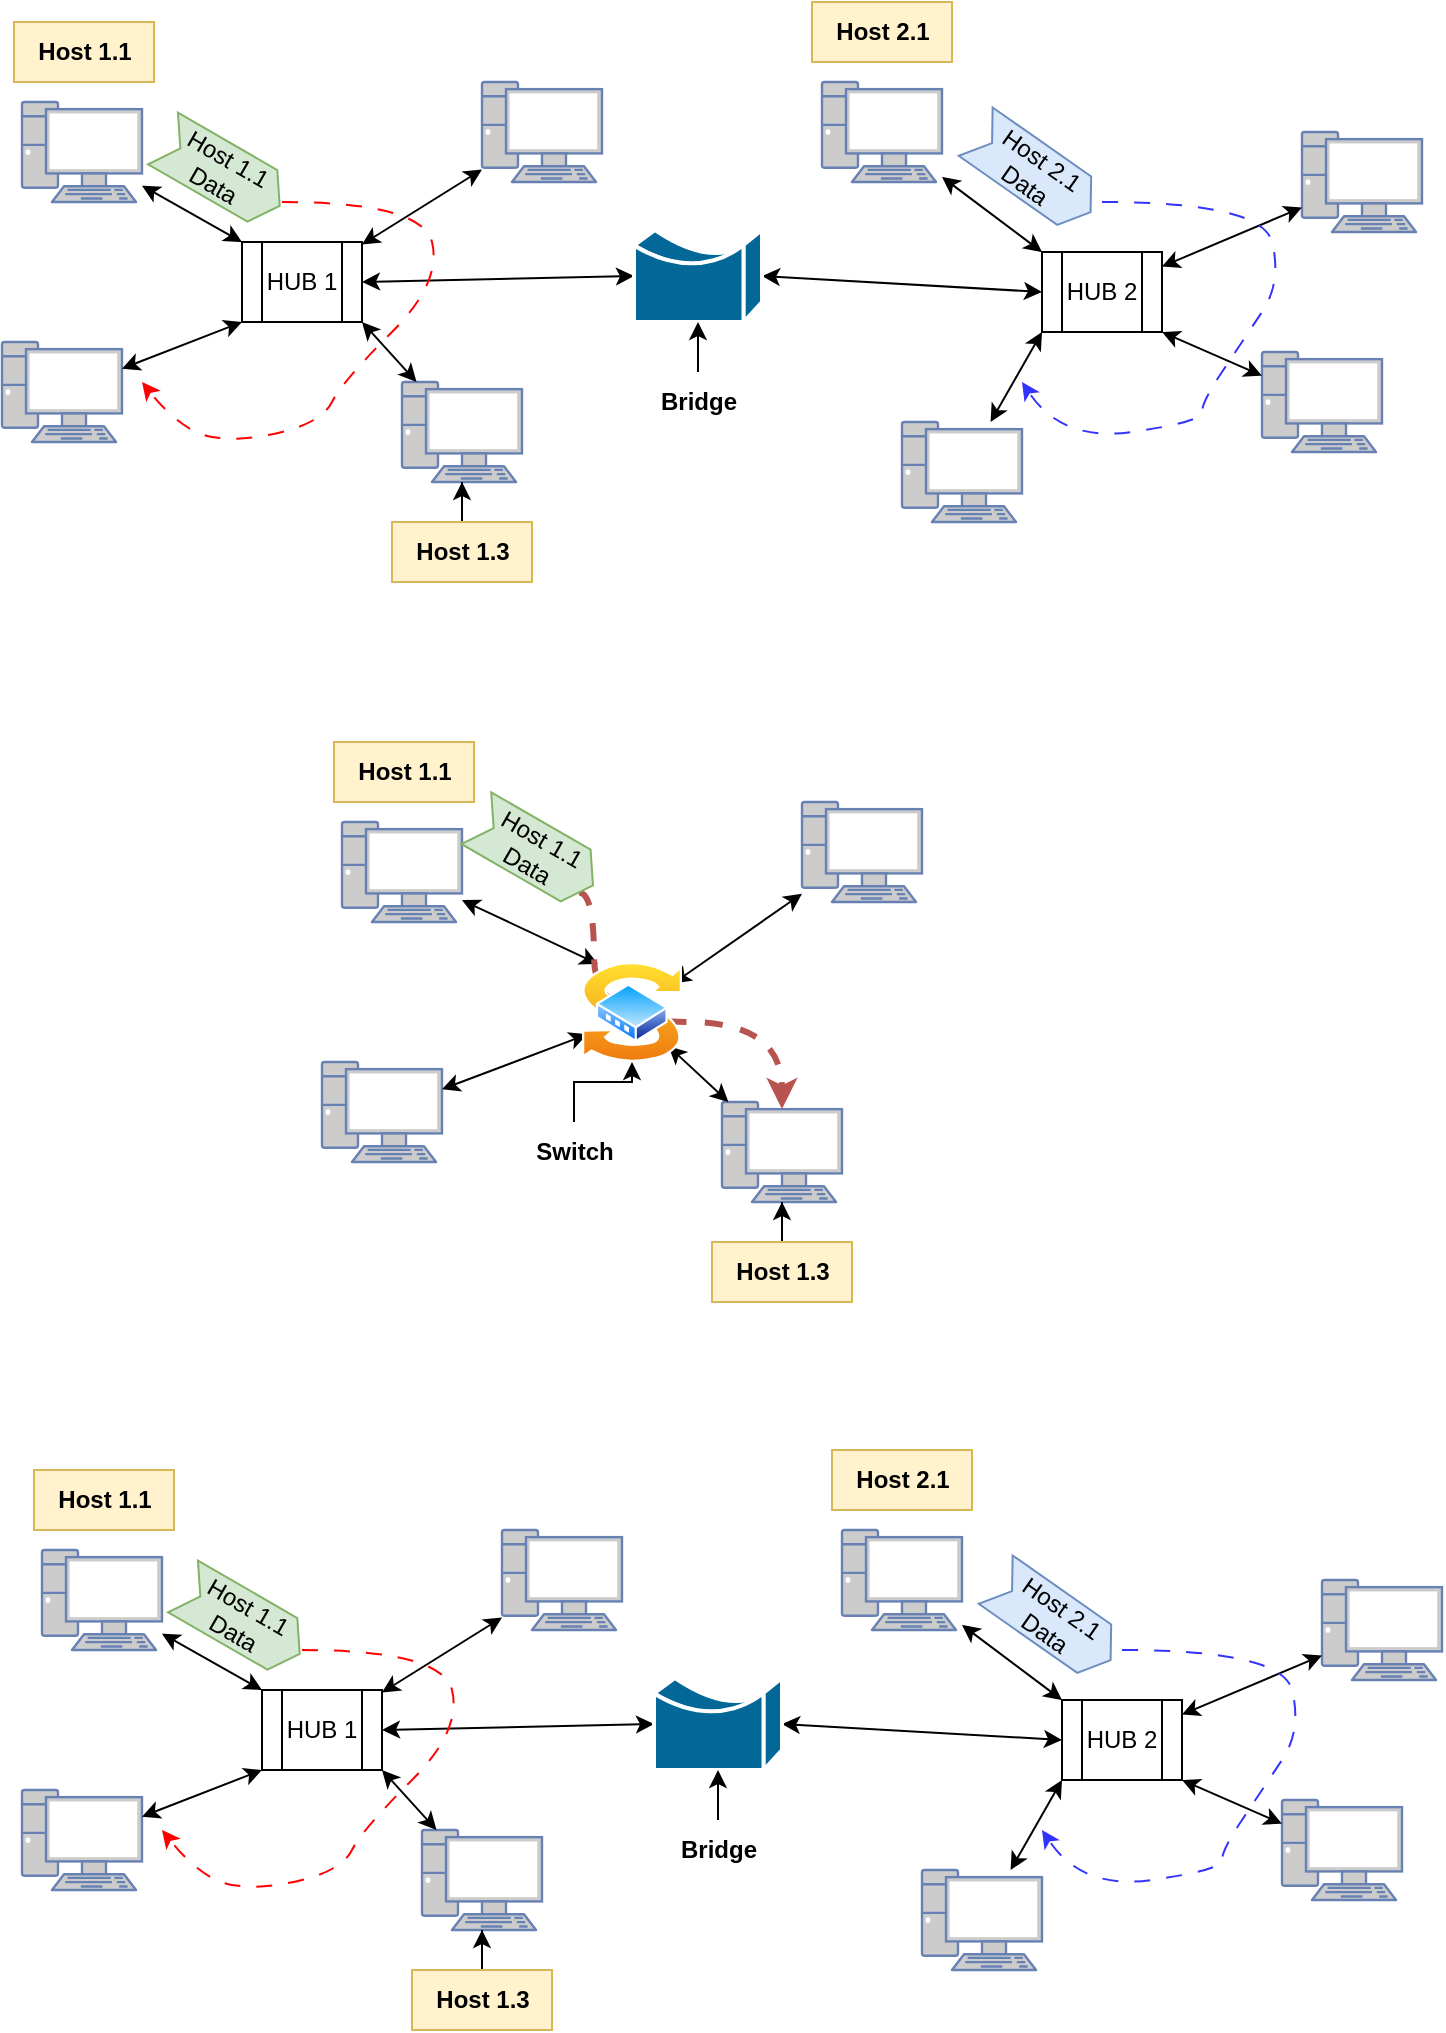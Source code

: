 <mxfile version="24.3.1" type="github">
  <diagram name="Page-1" id="GGo7wWCSmxdjdC97QmG6">
    <mxGraphModel dx="954" dy="535" grid="1" gridSize="10" guides="1" tooltips="1" connect="1" arrows="1" fold="1" page="1" pageScale="1" pageWidth="827" pageHeight="1169" math="0" shadow="0">
      <root>
        <mxCell id="0" />
        <mxCell id="1" parent="0" />
        <mxCell id="eseuaZven_Rngn8vWD3h-74" value="" style="fontColor=#0066CC;verticalAlign=top;verticalLabelPosition=bottom;labelPosition=center;align=center;html=1;outlineConnect=0;fillColor=#CCCCCC;strokeColor=#6881B3;gradientColor=none;gradientDirection=north;strokeWidth=2;shape=mxgraph.networks.pc;" vertex="1" parent="1">
          <mxGeometry x="230" y="470" width="60" height="50" as="geometry" />
        </mxCell>
        <mxCell id="eseuaZven_Rngn8vWD3h-75" value="" style="fontColor=#0066CC;verticalAlign=top;verticalLabelPosition=bottom;labelPosition=center;align=center;html=1;outlineConnect=0;fillColor=#CCCCCC;strokeColor=#6881B3;gradientColor=none;gradientDirection=north;strokeWidth=2;shape=mxgraph.networks.pc;" vertex="1" parent="1">
          <mxGeometry x="460" y="460" width="60" height="50" as="geometry" />
        </mxCell>
        <mxCell id="eseuaZven_Rngn8vWD3h-76" value="" style="fontColor=#0066CC;verticalAlign=top;verticalLabelPosition=bottom;labelPosition=center;align=center;html=1;outlineConnect=0;fillColor=#CCCCCC;strokeColor=#6881B3;gradientColor=none;gradientDirection=north;strokeWidth=2;shape=mxgraph.networks.pc;" vertex="1" parent="1">
          <mxGeometry x="220" y="590" width="60" height="50" as="geometry" />
        </mxCell>
        <mxCell id="eseuaZven_Rngn8vWD3h-77" value="" style="fontColor=#0066CC;verticalAlign=top;verticalLabelPosition=bottom;labelPosition=center;align=center;html=1;outlineConnect=0;fillColor=#CCCCCC;strokeColor=#6881B3;gradientColor=none;gradientDirection=north;strokeWidth=2;shape=mxgraph.networks.pc;" vertex="1" parent="1">
          <mxGeometry x="420" y="610" width="60" height="50" as="geometry" />
        </mxCell>
        <mxCell id="eseuaZven_Rngn8vWD3h-79" value="" style="endArrow=classic;startArrow=classic;html=1;rounded=0;" edge="1" source="eseuaZven_Rngn8vWD3h-88" target="eseuaZven_Rngn8vWD3h-75" parent="1">
          <mxGeometry width="50" height="50" relative="1" as="geometry">
            <mxPoint x="400" y="541" as="sourcePoint" />
            <mxPoint x="430" y="540" as="targetPoint" />
          </mxGeometry>
        </mxCell>
        <mxCell id="eseuaZven_Rngn8vWD3h-80" value="" style="endArrow=classic;startArrow=classic;html=1;rounded=0;" edge="1" source="eseuaZven_Rngn8vWD3h-88" target="eseuaZven_Rngn8vWD3h-77" parent="1">
          <mxGeometry width="50" height="50" relative="1" as="geometry">
            <mxPoint x="400" y="580" as="sourcePoint" />
            <mxPoint x="530" y="564.74" as="targetPoint" />
          </mxGeometry>
        </mxCell>
        <mxCell id="eseuaZven_Rngn8vWD3h-81" value="" style="endArrow=classic;startArrow=classic;html=1;rounded=0;entryX=0;entryY=0.75;entryDx=0;entryDy=0;" edge="1" source="eseuaZven_Rngn8vWD3h-76" target="eseuaZven_Rngn8vWD3h-88" parent="1">
          <mxGeometry width="50" height="50" relative="1" as="geometry">
            <mxPoint x="260" y="610" as="sourcePoint" />
            <mxPoint x="340" y="580" as="targetPoint" />
          </mxGeometry>
        </mxCell>
        <mxCell id="eseuaZven_Rngn8vWD3h-82" value="" style="endArrow=classic;startArrow=classic;html=1;rounded=0;entryX=0.16;entryY=0.02;entryDx=0;entryDy=0;entryPerimeter=0;" edge="1" source="eseuaZven_Rngn8vWD3h-74" target="eseuaZven_Rngn8vWD3h-88" parent="1">
          <mxGeometry width="50" height="50" relative="1" as="geometry">
            <mxPoint x="240" y="509.54" as="sourcePoint" />
            <mxPoint x="340" y="540" as="targetPoint" />
          </mxGeometry>
        </mxCell>
        <mxCell id="eseuaZven_Rngn8vWD3h-83" value="&lt;b&gt;Host 1.1&lt;/b&gt;" style="text;html=1;align=center;verticalAlign=middle;resizable=0;points=[];autosize=1;strokeColor=#d6b656;fillColor=#fff2cc;" vertex="1" parent="1">
          <mxGeometry x="226" y="430" width="70" height="30" as="geometry" />
        </mxCell>
        <mxCell id="eseuaZven_Rngn8vWD3h-84" style="edgeStyle=orthogonalEdgeStyle;rounded=0;orthogonalLoop=1;jettySize=auto;html=1;" edge="1" source="eseuaZven_Rngn8vWD3h-85" target="eseuaZven_Rngn8vWD3h-77" parent="1">
          <mxGeometry relative="1" as="geometry" />
        </mxCell>
        <mxCell id="eseuaZven_Rngn8vWD3h-85" value="&lt;b&gt;Host 1.3&lt;/b&gt;" style="text;html=1;align=center;verticalAlign=middle;resizable=0;points=[];autosize=1;strokeColor=#d6b656;fillColor=#fff2cc;" vertex="1" parent="1">
          <mxGeometry x="415" y="680" width="70" height="30" as="geometry" />
        </mxCell>
        <mxCell id="eseuaZven_Rngn8vWD3h-89" style="edgeStyle=orthogonalEdgeStyle;rounded=0;orthogonalLoop=1;jettySize=auto;html=1;fillColor=#f8cecc;strokeColor=#b85450;dashed=1;startSize=18;strokeWidth=3;entryX=0.5;entryY=0.07;entryDx=0;entryDy=0;entryPerimeter=0;exitX=1;exitY=0.75;exitDx=0;exitDy=0;elbow=vertical;curved=1;" edge="1" parent="1" source="eseuaZven_Rngn8vWD3h-86" target="eseuaZven_Rngn8vWD3h-77">
          <mxGeometry relative="1" as="geometry">
            <mxPoint x="339.998" y="507.549" as="sourcePoint" />
            <mxPoint x="440" y="600" as="targetPoint" />
            <Array as="points">
              <mxPoint x="356" y="570" />
              <mxPoint x="450" y="570" />
            </Array>
          </mxGeometry>
        </mxCell>
        <mxCell id="eseuaZven_Rngn8vWD3h-86" value="Host 1.1 Data" style="shape=step;perimeter=stepPerimeter;whiteSpace=wrap;html=1;fixedSize=1;fillColor=#d5e8d4;strokeColor=#82b366;size=10;rotation=30;" vertex="1" parent="1">
          <mxGeometry x="292.64" y="470.0" width="67.36" height="29.83" as="geometry" />
        </mxCell>
        <mxCell id="eseuaZven_Rngn8vWD3h-88" value="" style="image;aspect=fixed;perimeter=ellipsePerimeter;html=1;align=center;shadow=0;dashed=0;spacingTop=3;image=img/lib/active_directory/switch.svg;" vertex="1" parent="1">
          <mxGeometry x="350" y="540" width="50" height="50" as="geometry" />
        </mxCell>
        <mxCell id="eseuaZven_Rngn8vWD3h-91" value="" style="edgeStyle=orthogonalEdgeStyle;rounded=0;orthogonalLoop=1;jettySize=auto;html=1;" edge="1" parent="1" source="eseuaZven_Rngn8vWD3h-90" target="eseuaZven_Rngn8vWD3h-88">
          <mxGeometry relative="1" as="geometry" />
        </mxCell>
        <mxCell id="eseuaZven_Rngn8vWD3h-90" value="&lt;b&gt;Switch&lt;/b&gt;" style="text;html=1;align=center;verticalAlign=middle;resizable=0;points=[];autosize=1;strokeColor=none;fillColor=none;" vertex="1" parent="1">
          <mxGeometry x="316" y="620" width="60" height="30" as="geometry" />
        </mxCell>
        <mxCell id="eseuaZven_Rngn8vWD3h-92" value="" style="fontColor=#0066CC;verticalAlign=top;verticalLabelPosition=bottom;labelPosition=center;align=center;html=1;outlineConnect=0;fillColor=#CCCCCC;strokeColor=#6881B3;gradientColor=none;gradientDirection=north;strokeWidth=2;shape=mxgraph.networks.pc;" vertex="1" parent="1">
          <mxGeometry x="70" y="110" width="60" height="50" as="geometry" />
        </mxCell>
        <mxCell id="eseuaZven_Rngn8vWD3h-93" value="" style="fontColor=#0066CC;verticalAlign=top;verticalLabelPosition=bottom;labelPosition=center;align=center;html=1;outlineConnect=0;fillColor=#CCCCCC;strokeColor=#6881B3;gradientColor=none;gradientDirection=north;strokeWidth=2;shape=mxgraph.networks.pc;" vertex="1" parent="1">
          <mxGeometry x="300" y="100" width="60" height="50" as="geometry" />
        </mxCell>
        <mxCell id="eseuaZven_Rngn8vWD3h-94" value="" style="fontColor=#0066CC;verticalAlign=top;verticalLabelPosition=bottom;labelPosition=center;align=center;html=1;outlineConnect=0;fillColor=#CCCCCC;strokeColor=#6881B3;gradientColor=none;gradientDirection=north;strokeWidth=2;shape=mxgraph.networks.pc;" vertex="1" parent="1">
          <mxGeometry x="60" y="230" width="60" height="50" as="geometry" />
        </mxCell>
        <mxCell id="eseuaZven_Rngn8vWD3h-95" value="" style="fontColor=#0066CC;verticalAlign=top;verticalLabelPosition=bottom;labelPosition=center;align=center;html=1;outlineConnect=0;fillColor=#CCCCCC;strokeColor=#6881B3;gradientColor=none;gradientDirection=north;strokeWidth=2;shape=mxgraph.networks.pc;" vertex="1" parent="1">
          <mxGeometry x="260" y="250" width="60" height="50" as="geometry" />
        </mxCell>
        <mxCell id="eseuaZven_Rngn8vWD3h-96" value="HUB 1" style="shape=process;whiteSpace=wrap;html=1;backgroundOutline=1;size=0.167;" vertex="1" parent="1">
          <mxGeometry x="180" y="180" width="60" height="40" as="geometry" />
        </mxCell>
        <mxCell id="eseuaZven_Rngn8vWD3h-97" value="" style="endArrow=classic;startArrow=classic;html=1;rounded=0;" edge="1" parent="1" source="eseuaZven_Rngn8vWD3h-96" target="eseuaZven_Rngn8vWD3h-93">
          <mxGeometry width="50" height="50" relative="1" as="geometry">
            <mxPoint x="220" y="230" as="sourcePoint" />
            <mxPoint x="270" y="180" as="targetPoint" />
          </mxGeometry>
        </mxCell>
        <mxCell id="eseuaZven_Rngn8vWD3h-98" value="" style="endArrow=classic;startArrow=classic;html=1;rounded=0;exitX=1;exitY=1;exitDx=0;exitDy=0;" edge="1" parent="1" source="eseuaZven_Rngn8vWD3h-96" target="eseuaZven_Rngn8vWD3h-95">
          <mxGeometry width="50" height="50" relative="1" as="geometry">
            <mxPoint x="280" y="239.74" as="sourcePoint" />
            <mxPoint x="370" y="204.74" as="targetPoint" />
          </mxGeometry>
        </mxCell>
        <mxCell id="eseuaZven_Rngn8vWD3h-99" value="" style="endArrow=classic;startArrow=classic;html=1;rounded=0;entryX=0;entryY=1;entryDx=0;entryDy=0;" edge="1" parent="1" source="eseuaZven_Rngn8vWD3h-94" target="eseuaZven_Rngn8vWD3h-96">
          <mxGeometry width="50" height="50" relative="1" as="geometry">
            <mxPoint x="100" y="250" as="sourcePoint" />
            <mxPoint x="170" y="279.26" as="targetPoint" />
          </mxGeometry>
        </mxCell>
        <mxCell id="eseuaZven_Rngn8vWD3h-100" value="" style="endArrow=classic;startArrow=classic;html=1;rounded=0;entryX=0;entryY=0;entryDx=0;entryDy=0;" edge="1" parent="1" source="eseuaZven_Rngn8vWD3h-92" target="eseuaZven_Rngn8vWD3h-96">
          <mxGeometry width="50" height="50" relative="1" as="geometry">
            <mxPoint x="80" y="149.54" as="sourcePoint" />
            <mxPoint x="170" y="120.54" as="targetPoint" />
          </mxGeometry>
        </mxCell>
        <mxCell id="eseuaZven_Rngn8vWD3h-101" value="" style="fontColor=#0066CC;verticalAlign=top;verticalLabelPosition=bottom;labelPosition=center;align=center;html=1;outlineConnect=0;fillColor=#CCCCCC;strokeColor=#6881B3;gradientColor=none;gradientDirection=north;strokeWidth=2;shape=mxgraph.networks.pc;" vertex="1" parent="1">
          <mxGeometry x="470" y="100" width="60" height="50" as="geometry" />
        </mxCell>
        <mxCell id="eseuaZven_Rngn8vWD3h-102" value="" style="fontColor=#0066CC;verticalAlign=top;verticalLabelPosition=bottom;labelPosition=center;align=center;html=1;outlineConnect=0;fillColor=#CCCCCC;strokeColor=#6881B3;gradientColor=none;gradientDirection=north;strokeWidth=2;shape=mxgraph.networks.pc;" vertex="1" parent="1">
          <mxGeometry x="710" y="125" width="60" height="50" as="geometry" />
        </mxCell>
        <mxCell id="eseuaZven_Rngn8vWD3h-103" value="" style="fontColor=#0066CC;verticalAlign=top;verticalLabelPosition=bottom;labelPosition=center;align=center;html=1;outlineConnect=0;fillColor=#CCCCCC;strokeColor=#6881B3;gradientColor=none;gradientDirection=north;strokeWidth=2;shape=mxgraph.networks.pc;" vertex="1" parent="1">
          <mxGeometry x="510" y="270" width="60" height="50" as="geometry" />
        </mxCell>
        <mxCell id="eseuaZven_Rngn8vWD3h-104" value="" style="fontColor=#0066CC;verticalAlign=top;verticalLabelPosition=bottom;labelPosition=center;align=center;html=1;outlineConnect=0;fillColor=#CCCCCC;strokeColor=#6881B3;gradientColor=none;gradientDirection=north;strokeWidth=2;shape=mxgraph.networks.pc;" vertex="1" parent="1">
          <mxGeometry x="690" y="235" width="60" height="50" as="geometry" />
        </mxCell>
        <mxCell id="eseuaZven_Rngn8vWD3h-105" value="HUB 2" style="shape=process;whiteSpace=wrap;html=1;backgroundOutline=1;size=0.167;" vertex="1" parent="1">
          <mxGeometry x="580" y="185" width="60" height="40" as="geometry" />
        </mxCell>
        <mxCell id="eseuaZven_Rngn8vWD3h-106" value="" style="endArrow=classic;startArrow=classic;html=1;rounded=0;" edge="1" parent="1" source="eseuaZven_Rngn8vWD3h-105" target="eseuaZven_Rngn8vWD3h-102">
          <mxGeometry width="50" height="50" relative="1" as="geometry">
            <mxPoint x="610" y="235" as="sourcePoint" />
            <mxPoint x="660" y="185" as="targetPoint" />
          </mxGeometry>
        </mxCell>
        <mxCell id="eseuaZven_Rngn8vWD3h-107" value="" style="endArrow=classic;startArrow=classic;html=1;rounded=0;exitX=1;exitY=1;exitDx=0;exitDy=0;" edge="1" parent="1" source="eseuaZven_Rngn8vWD3h-105" target="eseuaZven_Rngn8vWD3h-104">
          <mxGeometry width="50" height="50" relative="1" as="geometry">
            <mxPoint x="670" y="244.74" as="sourcePoint" />
            <mxPoint x="760" y="209.74" as="targetPoint" />
          </mxGeometry>
        </mxCell>
        <mxCell id="eseuaZven_Rngn8vWD3h-108" value="" style="endArrow=classic;startArrow=classic;html=1;rounded=0;entryX=0;entryY=1;entryDx=0;entryDy=0;" edge="1" parent="1" source="eseuaZven_Rngn8vWD3h-103" target="eseuaZven_Rngn8vWD3h-105">
          <mxGeometry width="50" height="50" relative="1" as="geometry">
            <mxPoint x="490" y="255" as="sourcePoint" />
            <mxPoint x="560" y="284.26" as="targetPoint" />
          </mxGeometry>
        </mxCell>
        <mxCell id="eseuaZven_Rngn8vWD3h-109" value="" style="endArrow=classic;startArrow=classic;html=1;rounded=0;entryX=0;entryY=0;entryDx=0;entryDy=0;" edge="1" parent="1" source="eseuaZven_Rngn8vWD3h-101" target="eseuaZven_Rngn8vWD3h-105">
          <mxGeometry width="50" height="50" relative="1" as="geometry">
            <mxPoint x="470" y="154.54" as="sourcePoint" />
            <mxPoint x="560" y="125.54" as="targetPoint" />
          </mxGeometry>
        </mxCell>
        <mxCell id="eseuaZven_Rngn8vWD3h-110" value="" style="endArrow=classic;startArrow=classic;html=1;rounded=0;exitX=1;exitY=0.5;exitDx=0;exitDy=0;entryX=0;entryY=0.5;entryDx=0;entryDy=0;" edge="1" parent="1" source="eseuaZven_Rngn8vWD3h-118" target="eseuaZven_Rngn8vWD3h-105">
          <mxGeometry width="50" height="50" relative="1" as="geometry">
            <mxPoint x="280" y="200" as="sourcePoint" />
            <mxPoint x="680" y="165" as="targetPoint" />
          </mxGeometry>
        </mxCell>
        <mxCell id="eseuaZven_Rngn8vWD3h-111" value="&lt;b&gt;Host 1.1&lt;/b&gt;" style="text;html=1;align=center;verticalAlign=middle;resizable=0;points=[];autosize=1;strokeColor=#d6b656;fillColor=#fff2cc;" vertex="1" parent="1">
          <mxGeometry x="66" y="70" width="70" height="30" as="geometry" />
        </mxCell>
        <mxCell id="eseuaZven_Rngn8vWD3h-112" style="edgeStyle=orthogonalEdgeStyle;rounded=0;orthogonalLoop=1;jettySize=auto;html=1;" edge="1" parent="1" source="eseuaZven_Rngn8vWD3h-113" target="eseuaZven_Rngn8vWD3h-95">
          <mxGeometry relative="1" as="geometry" />
        </mxCell>
        <mxCell id="eseuaZven_Rngn8vWD3h-113" value="&lt;b&gt;Host 1.3&lt;/b&gt;" style="text;html=1;align=center;verticalAlign=middle;resizable=0;points=[];autosize=1;strokeColor=#d6b656;fillColor=#fff2cc;" vertex="1" parent="1">
          <mxGeometry x="255" y="320" width="70" height="30" as="geometry" />
        </mxCell>
        <mxCell id="eseuaZven_Rngn8vWD3h-114" value="Host 1.1 Data" style="shape=step;perimeter=stepPerimeter;whiteSpace=wrap;html=1;fixedSize=1;fillColor=#d5e8d4;strokeColor=#82b366;size=10;rotation=30;" vertex="1" parent="1">
          <mxGeometry x="136" y="130.17" width="67.36" height="29.83" as="geometry" />
        </mxCell>
        <mxCell id="eseuaZven_Rngn8vWD3h-115" value="Host 2.1 Data" style="shape=step;perimeter=stepPerimeter;whiteSpace=wrap;html=1;fixedSize=1;fillColor=#dae8fc;strokeColor=#6c8ebf;size=10;rotation=35;" vertex="1" parent="1">
          <mxGeometry x="540.5" y="130.17" width="70.14" height="29.55" as="geometry" />
        </mxCell>
        <mxCell id="eseuaZven_Rngn8vWD3h-116" value="&lt;b&gt;Host 2.1&lt;/b&gt;" style="text;html=1;align=center;verticalAlign=middle;resizable=0;points=[];autosize=1;strokeColor=#d6b656;fillColor=#fff2cc;" vertex="1" parent="1">
          <mxGeometry x="465" y="60" width="70" height="30" as="geometry" />
        </mxCell>
        <mxCell id="eseuaZven_Rngn8vWD3h-117" value="" style="endArrow=classic;startArrow=classic;html=1;rounded=0;exitX=1;exitY=0.5;exitDx=0;exitDy=0;entryX=0;entryY=0.5;entryDx=0;entryDy=0;" edge="1" parent="1" source="eseuaZven_Rngn8vWD3h-96" target="eseuaZven_Rngn8vWD3h-118">
          <mxGeometry width="50" height="50" relative="1" as="geometry">
            <mxPoint x="240" y="200" as="sourcePoint" />
            <mxPoint x="580" y="205" as="targetPoint" />
          </mxGeometry>
        </mxCell>
        <mxCell id="eseuaZven_Rngn8vWD3h-118" value="" style="shape=mxgraph.cisco.misc.bridge;html=1;pointerEvents=1;dashed=0;fillColor=#036897;strokeColor=#ffffff;strokeWidth=2;verticalLabelPosition=bottom;verticalAlign=top;align=center;outlineConnect=0;" vertex="1" parent="1">
          <mxGeometry x="376" y="174" width="64" height="46" as="geometry" />
        </mxCell>
        <mxCell id="eseuaZven_Rngn8vWD3h-119" style="edgeStyle=orthogonalEdgeStyle;rounded=0;orthogonalLoop=1;jettySize=auto;html=1;" edge="1" parent="1" source="eseuaZven_Rngn8vWD3h-120" target="eseuaZven_Rngn8vWD3h-118">
          <mxGeometry relative="1" as="geometry" />
        </mxCell>
        <mxCell id="eseuaZven_Rngn8vWD3h-120" value="&lt;b&gt;Bridge&lt;/b&gt;" style="text;html=1;align=center;verticalAlign=middle;resizable=0;points=[];autosize=1;strokeColor=none;fillColor=none;" vertex="1" parent="1">
          <mxGeometry x="378" y="245" width="60" height="30" as="geometry" />
        </mxCell>
        <mxCell id="eseuaZven_Rngn8vWD3h-121" value="" style="curved=1;endArrow=classic;html=1;rounded=0;dashed=1;dashPattern=8 8;strokeColor=#FF0000;" edge="1" parent="1">
          <mxGeometry width="50" height="50" relative="1" as="geometry">
            <mxPoint x="200" y="160" as="sourcePoint" />
            <mxPoint x="130" y="250" as="targetPoint" />
            <Array as="points">
              <mxPoint x="270" y="160" />
              <mxPoint x="280" y="200" />
              <mxPoint x="230" y="250" />
              <mxPoint x="220" y="270" />
              <mxPoint x="180" y="280" />
              <mxPoint x="150" y="275" />
            </Array>
          </mxGeometry>
        </mxCell>
        <mxCell id="eseuaZven_Rngn8vWD3h-122" value="" style="curved=1;endArrow=classic;html=1;rounded=0;dashed=1;dashPattern=8 8;strokeColor=#3333FF;fillColor=#f8cecc;" edge="1" parent="1">
          <mxGeometry width="50" height="50" relative="1" as="geometry">
            <mxPoint x="610" y="160" as="sourcePoint" />
            <mxPoint x="570" y="250" as="targetPoint" />
            <Array as="points">
              <mxPoint x="690" y="160" />
              <mxPoint x="700" y="200" />
              <mxPoint x="680" y="230" />
              <mxPoint x="660" y="260" />
              <mxPoint x="660" y="270" />
              <mxPoint x="590" y="280" />
            </Array>
          </mxGeometry>
        </mxCell>
        <mxCell id="eseuaZven_Rngn8vWD3h-123" value="" style="fontColor=#0066CC;verticalAlign=top;verticalLabelPosition=bottom;labelPosition=center;align=center;html=1;outlineConnect=0;fillColor=#CCCCCC;strokeColor=#6881B3;gradientColor=none;gradientDirection=north;strokeWidth=2;shape=mxgraph.networks.pc;" vertex="1" parent="1">
          <mxGeometry x="80" y="834" width="60" height="50" as="geometry" />
        </mxCell>
        <mxCell id="eseuaZven_Rngn8vWD3h-124" value="" style="fontColor=#0066CC;verticalAlign=top;verticalLabelPosition=bottom;labelPosition=center;align=center;html=1;outlineConnect=0;fillColor=#CCCCCC;strokeColor=#6881B3;gradientColor=none;gradientDirection=north;strokeWidth=2;shape=mxgraph.networks.pc;" vertex="1" parent="1">
          <mxGeometry x="310" y="824" width="60" height="50" as="geometry" />
        </mxCell>
        <mxCell id="eseuaZven_Rngn8vWD3h-125" value="" style="fontColor=#0066CC;verticalAlign=top;verticalLabelPosition=bottom;labelPosition=center;align=center;html=1;outlineConnect=0;fillColor=#CCCCCC;strokeColor=#6881B3;gradientColor=none;gradientDirection=north;strokeWidth=2;shape=mxgraph.networks.pc;" vertex="1" parent="1">
          <mxGeometry x="70" y="954" width="60" height="50" as="geometry" />
        </mxCell>
        <mxCell id="eseuaZven_Rngn8vWD3h-126" value="" style="fontColor=#0066CC;verticalAlign=top;verticalLabelPosition=bottom;labelPosition=center;align=center;html=1;outlineConnect=0;fillColor=#CCCCCC;strokeColor=#6881B3;gradientColor=none;gradientDirection=north;strokeWidth=2;shape=mxgraph.networks.pc;" vertex="1" parent="1">
          <mxGeometry x="270" y="974" width="60" height="50" as="geometry" />
        </mxCell>
        <mxCell id="eseuaZven_Rngn8vWD3h-127" value="HUB 1" style="shape=process;whiteSpace=wrap;html=1;backgroundOutline=1;size=0.167;" vertex="1" parent="1">
          <mxGeometry x="190" y="904" width="60" height="40" as="geometry" />
        </mxCell>
        <mxCell id="eseuaZven_Rngn8vWD3h-128" value="" style="endArrow=classic;startArrow=classic;html=1;rounded=0;" edge="1" source="eseuaZven_Rngn8vWD3h-127" target="eseuaZven_Rngn8vWD3h-124" parent="1">
          <mxGeometry width="50" height="50" relative="1" as="geometry">
            <mxPoint x="230" y="954" as="sourcePoint" />
            <mxPoint x="280" y="904" as="targetPoint" />
          </mxGeometry>
        </mxCell>
        <mxCell id="eseuaZven_Rngn8vWD3h-129" value="" style="endArrow=classic;startArrow=classic;html=1;rounded=0;exitX=1;exitY=1;exitDx=0;exitDy=0;" edge="1" source="eseuaZven_Rngn8vWD3h-127" target="eseuaZven_Rngn8vWD3h-126" parent="1">
          <mxGeometry width="50" height="50" relative="1" as="geometry">
            <mxPoint x="290" y="963.74" as="sourcePoint" />
            <mxPoint x="380" y="928.74" as="targetPoint" />
          </mxGeometry>
        </mxCell>
        <mxCell id="eseuaZven_Rngn8vWD3h-130" value="" style="endArrow=classic;startArrow=classic;html=1;rounded=0;entryX=0;entryY=1;entryDx=0;entryDy=0;" edge="1" source="eseuaZven_Rngn8vWD3h-125" target="eseuaZven_Rngn8vWD3h-127" parent="1">
          <mxGeometry width="50" height="50" relative="1" as="geometry">
            <mxPoint x="110" y="974" as="sourcePoint" />
            <mxPoint x="180" y="1003.26" as="targetPoint" />
          </mxGeometry>
        </mxCell>
        <mxCell id="eseuaZven_Rngn8vWD3h-131" value="" style="endArrow=classic;startArrow=classic;html=1;rounded=0;entryX=0;entryY=0;entryDx=0;entryDy=0;" edge="1" source="eseuaZven_Rngn8vWD3h-123" target="eseuaZven_Rngn8vWD3h-127" parent="1">
          <mxGeometry width="50" height="50" relative="1" as="geometry">
            <mxPoint x="90" y="873.54" as="sourcePoint" />
            <mxPoint x="180" y="844.54" as="targetPoint" />
          </mxGeometry>
        </mxCell>
        <mxCell id="eseuaZven_Rngn8vWD3h-132" value="" style="fontColor=#0066CC;verticalAlign=top;verticalLabelPosition=bottom;labelPosition=center;align=center;html=1;outlineConnect=0;fillColor=#CCCCCC;strokeColor=#6881B3;gradientColor=none;gradientDirection=north;strokeWidth=2;shape=mxgraph.networks.pc;" vertex="1" parent="1">
          <mxGeometry x="480" y="824" width="60" height="50" as="geometry" />
        </mxCell>
        <mxCell id="eseuaZven_Rngn8vWD3h-133" value="" style="fontColor=#0066CC;verticalAlign=top;verticalLabelPosition=bottom;labelPosition=center;align=center;html=1;outlineConnect=0;fillColor=#CCCCCC;strokeColor=#6881B3;gradientColor=none;gradientDirection=north;strokeWidth=2;shape=mxgraph.networks.pc;" vertex="1" parent="1">
          <mxGeometry x="720" y="849" width="60" height="50" as="geometry" />
        </mxCell>
        <mxCell id="eseuaZven_Rngn8vWD3h-134" value="" style="fontColor=#0066CC;verticalAlign=top;verticalLabelPosition=bottom;labelPosition=center;align=center;html=1;outlineConnect=0;fillColor=#CCCCCC;strokeColor=#6881B3;gradientColor=none;gradientDirection=north;strokeWidth=2;shape=mxgraph.networks.pc;" vertex="1" parent="1">
          <mxGeometry x="520" y="994" width="60" height="50" as="geometry" />
        </mxCell>
        <mxCell id="eseuaZven_Rngn8vWD3h-135" value="" style="fontColor=#0066CC;verticalAlign=top;verticalLabelPosition=bottom;labelPosition=center;align=center;html=1;outlineConnect=0;fillColor=#CCCCCC;strokeColor=#6881B3;gradientColor=none;gradientDirection=north;strokeWidth=2;shape=mxgraph.networks.pc;" vertex="1" parent="1">
          <mxGeometry x="700" y="959" width="60" height="50" as="geometry" />
        </mxCell>
        <mxCell id="eseuaZven_Rngn8vWD3h-136" value="HUB 2" style="shape=process;whiteSpace=wrap;html=1;backgroundOutline=1;size=0.167;" vertex="1" parent="1">
          <mxGeometry x="590" y="909" width="60" height="40" as="geometry" />
        </mxCell>
        <mxCell id="eseuaZven_Rngn8vWD3h-137" value="" style="endArrow=classic;startArrow=classic;html=1;rounded=0;" edge="1" source="eseuaZven_Rngn8vWD3h-136" target="eseuaZven_Rngn8vWD3h-133" parent="1">
          <mxGeometry width="50" height="50" relative="1" as="geometry">
            <mxPoint x="620" y="959" as="sourcePoint" />
            <mxPoint x="670" y="909" as="targetPoint" />
          </mxGeometry>
        </mxCell>
        <mxCell id="eseuaZven_Rngn8vWD3h-138" value="" style="endArrow=classic;startArrow=classic;html=1;rounded=0;exitX=1;exitY=1;exitDx=0;exitDy=0;" edge="1" source="eseuaZven_Rngn8vWD3h-136" target="eseuaZven_Rngn8vWD3h-135" parent="1">
          <mxGeometry width="50" height="50" relative="1" as="geometry">
            <mxPoint x="680" y="968.74" as="sourcePoint" />
            <mxPoint x="770" y="933.74" as="targetPoint" />
          </mxGeometry>
        </mxCell>
        <mxCell id="eseuaZven_Rngn8vWD3h-139" value="" style="endArrow=classic;startArrow=classic;html=1;rounded=0;entryX=0;entryY=1;entryDx=0;entryDy=0;" edge="1" source="eseuaZven_Rngn8vWD3h-134" target="eseuaZven_Rngn8vWD3h-136" parent="1">
          <mxGeometry width="50" height="50" relative="1" as="geometry">
            <mxPoint x="500" y="979" as="sourcePoint" />
            <mxPoint x="570" y="1008.26" as="targetPoint" />
          </mxGeometry>
        </mxCell>
        <mxCell id="eseuaZven_Rngn8vWD3h-140" value="" style="endArrow=classic;startArrow=classic;html=1;rounded=0;entryX=0;entryY=0;entryDx=0;entryDy=0;" edge="1" source="eseuaZven_Rngn8vWD3h-132" target="eseuaZven_Rngn8vWD3h-136" parent="1">
          <mxGeometry width="50" height="50" relative="1" as="geometry">
            <mxPoint x="480" y="878.54" as="sourcePoint" />
            <mxPoint x="570" y="849.54" as="targetPoint" />
          </mxGeometry>
        </mxCell>
        <mxCell id="eseuaZven_Rngn8vWD3h-141" value="" style="endArrow=classic;startArrow=classic;html=1;rounded=0;exitX=1;exitY=0.5;exitDx=0;exitDy=0;entryX=0;entryY=0.5;entryDx=0;entryDy=0;" edge="1" source="eseuaZven_Rngn8vWD3h-149" target="eseuaZven_Rngn8vWD3h-136" parent="1">
          <mxGeometry width="50" height="50" relative="1" as="geometry">
            <mxPoint x="290" y="924" as="sourcePoint" />
            <mxPoint x="690" y="889" as="targetPoint" />
          </mxGeometry>
        </mxCell>
        <mxCell id="eseuaZven_Rngn8vWD3h-142" value="&lt;b&gt;Host 1.1&lt;/b&gt;" style="text;html=1;align=center;verticalAlign=middle;resizable=0;points=[];autosize=1;strokeColor=#d6b656;fillColor=#fff2cc;" vertex="1" parent="1">
          <mxGeometry x="76" y="794" width="70" height="30" as="geometry" />
        </mxCell>
        <mxCell id="eseuaZven_Rngn8vWD3h-143" style="edgeStyle=orthogonalEdgeStyle;rounded=0;orthogonalLoop=1;jettySize=auto;html=1;" edge="1" source="eseuaZven_Rngn8vWD3h-144" target="eseuaZven_Rngn8vWD3h-126" parent="1">
          <mxGeometry relative="1" as="geometry" />
        </mxCell>
        <mxCell id="eseuaZven_Rngn8vWD3h-144" value="&lt;b&gt;Host 1.3&lt;/b&gt;" style="text;html=1;align=center;verticalAlign=middle;resizable=0;points=[];autosize=1;strokeColor=#d6b656;fillColor=#fff2cc;" vertex="1" parent="1">
          <mxGeometry x="265" y="1044" width="70" height="30" as="geometry" />
        </mxCell>
        <mxCell id="eseuaZven_Rngn8vWD3h-145" value="Host 1.1 Data" style="shape=step;perimeter=stepPerimeter;whiteSpace=wrap;html=1;fixedSize=1;fillColor=#d5e8d4;strokeColor=#82b366;size=10;rotation=30;" vertex="1" parent="1">
          <mxGeometry x="146" y="854.17" width="67.36" height="29.83" as="geometry" />
        </mxCell>
        <mxCell id="eseuaZven_Rngn8vWD3h-146" value="Host 2.1 Data" style="shape=step;perimeter=stepPerimeter;whiteSpace=wrap;html=1;fixedSize=1;fillColor=#dae8fc;strokeColor=#6c8ebf;size=10;rotation=35;" vertex="1" parent="1">
          <mxGeometry x="550.5" y="854.17" width="70.14" height="29.55" as="geometry" />
        </mxCell>
        <mxCell id="eseuaZven_Rngn8vWD3h-147" value="&lt;b&gt;Host 2.1&lt;/b&gt;" style="text;html=1;align=center;verticalAlign=middle;resizable=0;points=[];autosize=1;strokeColor=#d6b656;fillColor=#fff2cc;" vertex="1" parent="1">
          <mxGeometry x="475" y="784" width="70" height="30" as="geometry" />
        </mxCell>
        <mxCell id="eseuaZven_Rngn8vWD3h-148" value="" style="endArrow=classic;startArrow=classic;html=1;rounded=0;exitX=1;exitY=0.5;exitDx=0;exitDy=0;entryX=0;entryY=0.5;entryDx=0;entryDy=0;" edge="1" source="eseuaZven_Rngn8vWD3h-127" target="eseuaZven_Rngn8vWD3h-149" parent="1">
          <mxGeometry width="50" height="50" relative="1" as="geometry">
            <mxPoint x="250" y="924" as="sourcePoint" />
            <mxPoint x="590" y="929" as="targetPoint" />
          </mxGeometry>
        </mxCell>
        <mxCell id="eseuaZven_Rngn8vWD3h-149" value="" style="shape=mxgraph.cisco.misc.bridge;html=1;pointerEvents=1;dashed=0;fillColor=#036897;strokeColor=#ffffff;strokeWidth=2;verticalLabelPosition=bottom;verticalAlign=top;align=center;outlineConnect=0;" vertex="1" parent="1">
          <mxGeometry x="386" y="898" width="64" height="46" as="geometry" />
        </mxCell>
        <mxCell id="eseuaZven_Rngn8vWD3h-150" style="edgeStyle=orthogonalEdgeStyle;rounded=0;orthogonalLoop=1;jettySize=auto;html=1;" edge="1" source="eseuaZven_Rngn8vWD3h-151" target="eseuaZven_Rngn8vWD3h-149" parent="1">
          <mxGeometry relative="1" as="geometry" />
        </mxCell>
        <mxCell id="eseuaZven_Rngn8vWD3h-151" value="&lt;b&gt;Bridge&lt;/b&gt;" style="text;html=1;align=center;verticalAlign=middle;resizable=0;points=[];autosize=1;strokeColor=none;fillColor=none;" vertex="1" parent="1">
          <mxGeometry x="388" y="969" width="60" height="30" as="geometry" />
        </mxCell>
        <mxCell id="eseuaZven_Rngn8vWD3h-152" value="" style="curved=1;endArrow=classic;html=1;rounded=0;dashed=1;dashPattern=8 8;strokeColor=#FF0000;" edge="1" parent="1">
          <mxGeometry width="50" height="50" relative="1" as="geometry">
            <mxPoint x="210" y="884" as="sourcePoint" />
            <mxPoint x="140" y="974" as="targetPoint" />
            <Array as="points">
              <mxPoint x="280" y="884" />
              <mxPoint x="290" y="924" />
              <mxPoint x="240" y="974" />
              <mxPoint x="230" y="994" />
              <mxPoint x="190" y="1004" />
              <mxPoint x="160" y="999" />
            </Array>
          </mxGeometry>
        </mxCell>
        <mxCell id="eseuaZven_Rngn8vWD3h-153" value="" style="curved=1;endArrow=classic;html=1;rounded=0;dashed=1;dashPattern=8 8;strokeColor=#3333FF;fillColor=#f8cecc;" edge="1" parent="1">
          <mxGeometry width="50" height="50" relative="1" as="geometry">
            <mxPoint x="620" y="884" as="sourcePoint" />
            <mxPoint x="580" y="974" as="targetPoint" />
            <Array as="points">
              <mxPoint x="700" y="884" />
              <mxPoint x="710" y="924" />
              <mxPoint x="690" y="954" />
              <mxPoint x="670" y="984" />
              <mxPoint x="670" y="994" />
              <mxPoint x="600" y="1004" />
            </Array>
          </mxGeometry>
        </mxCell>
      </root>
    </mxGraphModel>
  </diagram>
</mxfile>
